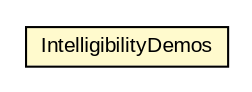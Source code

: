 #!/usr/local/bin/dot
#
# Class diagram 
# Generated by UMLGraph version 5.3 (http://www.umlgraph.org/)
#

digraph G {
	edge [fontname="arial",fontsize=10,labelfontname="arial",labelfontsize=10];
	node [fontname="arial",fontsize=10,shape=plaintext];
	nodesep=0.25;
	ranksep=0.5;
	// context.arch.intelligibility.apps.IntelligibilityDemos
	c88850 [label=<<table title="context.arch.intelligibility.apps.IntelligibilityDemos" border="0" cellborder="1" cellspacing="0" cellpadding="2" port="p" bgcolor="lemonChiffon" href="./IntelligibilityDemos.html">
		<tr><td><table border="0" cellspacing="0" cellpadding="1">
<tr><td align="center" balign="center"> IntelligibilityDemos </td></tr>
		</table></td></tr>
		</table>>, fontname="arial", fontcolor="black", fontsize=10.0];
}

